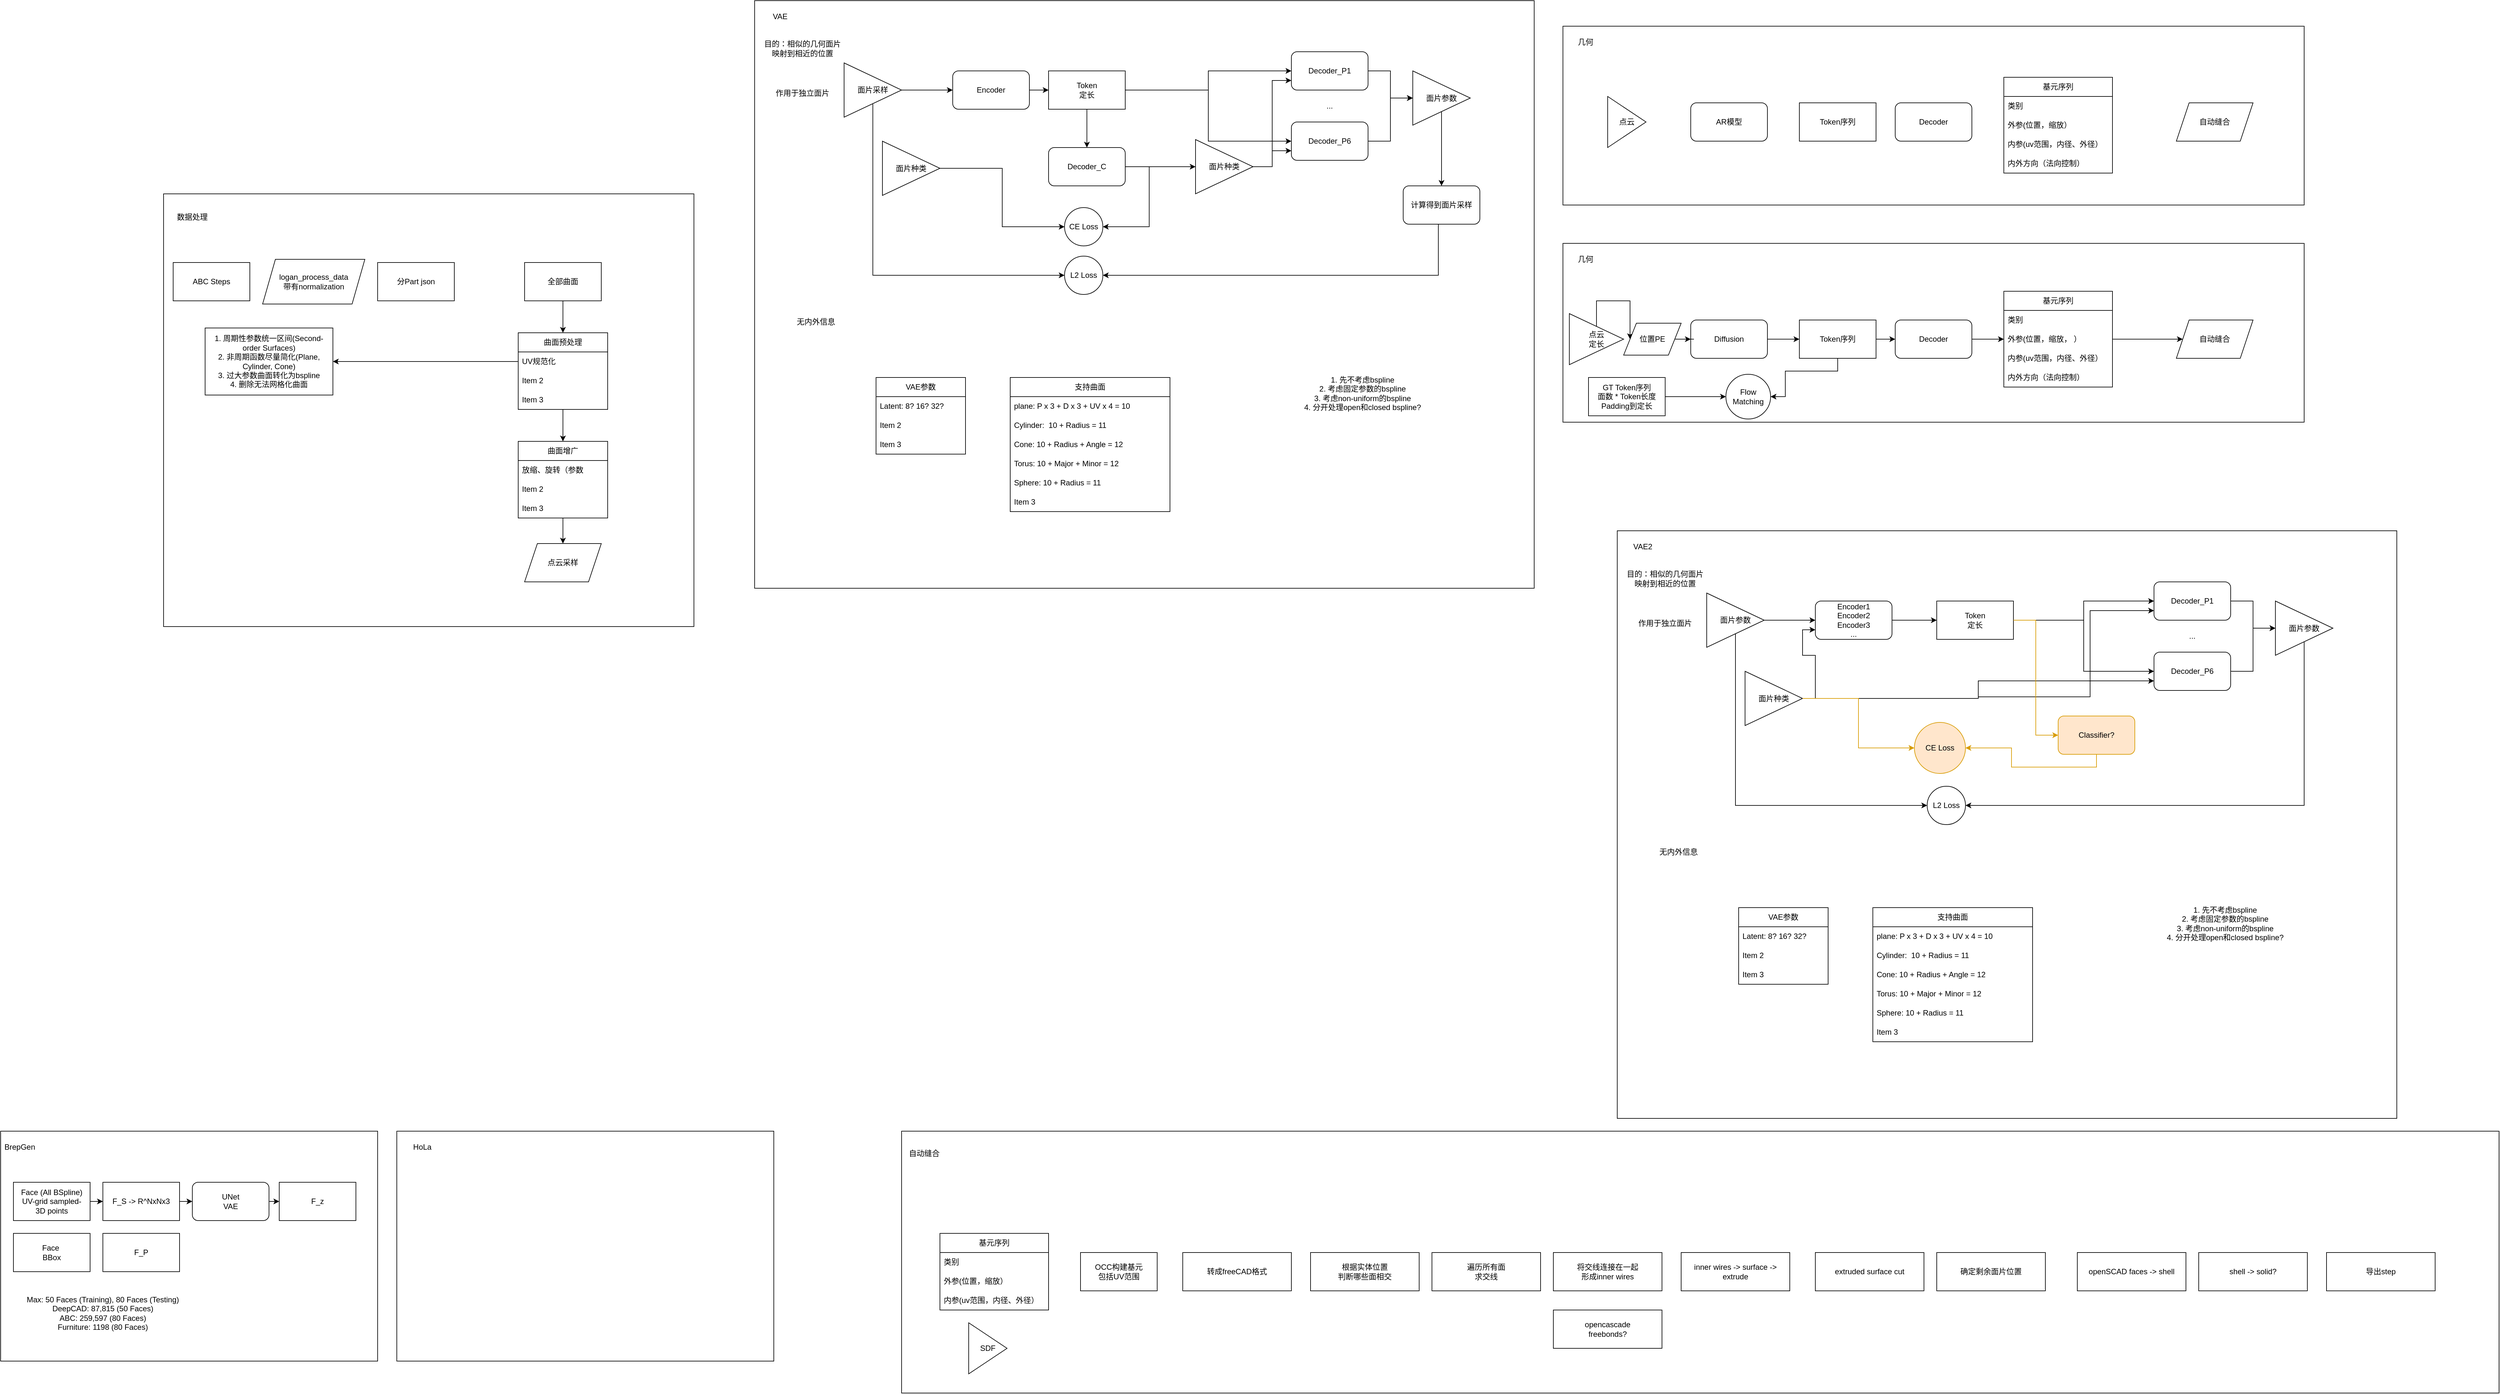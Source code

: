 <mxfile version="28.2.7">
  <diagram name="第 1 页" id="W3_UTTQ6PQ7SQEcw9UUB">
    <mxGraphModel dx="2723" dy="876" grid="1" gridSize="10" guides="1" tooltips="1" connect="1" arrows="1" fold="1" page="1" pageScale="1" pageWidth="1169" pageHeight="827" math="0" shadow="0">
      <root>
        <mxCell id="0" />
        <mxCell id="1" parent="0" />
        <mxCell id="Dz1xL2jXlpIdlorty98M-1" value="" style="rounded=0;whiteSpace=wrap;html=1;" parent="1" vertex="1">
          <mxGeometry x="330" y="1860" width="2500" height="410" as="geometry" />
        </mxCell>
        <mxCell id="BselB2HCNsnOihKKjxWQ-10" value="" style="rounded=0;whiteSpace=wrap;html=1;" parent="1" vertex="1">
          <mxGeometry x="1365" y="130" width="1160" height="280" as="geometry" />
        </mxCell>
        <mxCell id="BselB2HCNsnOihKKjxWQ-1" value="点云" style="triangle;whiteSpace=wrap;html=1;" parent="1" vertex="1">
          <mxGeometry x="1435" y="240" width="60" height="80" as="geometry" />
        </mxCell>
        <mxCell id="BselB2HCNsnOihKKjxWQ-2" value="AR模型" style="rounded=1;whiteSpace=wrap;html=1;" parent="1" vertex="1">
          <mxGeometry x="1565" y="250" width="120" height="60" as="geometry" />
        </mxCell>
        <mxCell id="BselB2HCNsnOihKKjxWQ-4" value="基元序列" style="swimlane;fontStyle=0;childLayout=stackLayout;horizontal=1;startSize=30;horizontalStack=0;resizeParent=1;resizeParentMax=0;resizeLast=0;collapsible=1;marginBottom=0;whiteSpace=wrap;html=1;swimlaneFillColor=none;" parent="1" vertex="1">
          <mxGeometry x="2055" y="210" width="170" height="150" as="geometry">
            <mxRectangle x="700" y="230" width="90" height="30" as="alternateBounds" />
          </mxGeometry>
        </mxCell>
        <mxCell id="BselB2HCNsnOihKKjxWQ-5" value="类别" style="text;strokeColor=none;fillColor=none;align=left;verticalAlign=middle;spacingLeft=4;spacingRight=4;overflow=hidden;points=[[0,0.5],[1,0.5]];portConstraint=eastwest;rotatable=0;whiteSpace=wrap;html=1;" parent="BselB2HCNsnOihKKjxWQ-4" vertex="1">
          <mxGeometry y="30" width="170" height="30" as="geometry" />
        </mxCell>
        <mxCell id="BselB2HCNsnOihKKjxWQ-6" value="外参(位置，缩放）" style="text;strokeColor=none;fillColor=none;align=left;verticalAlign=middle;spacingLeft=4;spacingRight=4;overflow=hidden;points=[[0,0.5],[1,0.5]];portConstraint=eastwest;rotatable=0;whiteSpace=wrap;html=1;" parent="BselB2HCNsnOihKKjxWQ-4" vertex="1">
          <mxGeometry y="60" width="170" height="30" as="geometry" />
        </mxCell>
        <mxCell id="BselB2HCNsnOihKKjxWQ-7" value="内参(uv范围，内径、外径）" style="text;strokeColor=none;fillColor=none;align=left;verticalAlign=middle;spacingLeft=4;spacingRight=4;overflow=hidden;points=[[0,0.5],[1,0.5]];portConstraint=eastwest;rotatable=0;whiteSpace=wrap;html=1;" parent="BselB2HCNsnOihKKjxWQ-4" vertex="1">
          <mxGeometry y="90" width="170" height="30" as="geometry" />
        </mxCell>
        <mxCell id="BselB2HCNsnOihKKjxWQ-24" value="内外方向（法向控制）" style="text;strokeColor=none;fillColor=none;align=left;verticalAlign=middle;spacingLeft=4;spacingRight=4;overflow=hidden;points=[[0,0.5],[1,0.5]];portConstraint=eastwest;rotatable=0;whiteSpace=wrap;html=1;" parent="BselB2HCNsnOihKKjxWQ-4" vertex="1">
          <mxGeometry y="120" width="170" height="30" as="geometry" />
        </mxCell>
        <mxCell id="BselB2HCNsnOihKKjxWQ-8" value="Token序列" style="whiteSpace=wrap;html=1;" parent="1" vertex="1">
          <mxGeometry x="1735" y="250" width="120" height="60" as="geometry" />
        </mxCell>
        <mxCell id="BselB2HCNsnOihKKjxWQ-9" value="Decoder" style="rounded=1;whiteSpace=wrap;html=1;" parent="1" vertex="1">
          <mxGeometry x="1885" y="250" width="120" height="60" as="geometry" />
        </mxCell>
        <mxCell id="BselB2HCNsnOihKKjxWQ-11" value="几何" style="text;html=1;align=center;verticalAlign=middle;resizable=0;points=[];autosize=1;strokeColor=none;fillColor=none;" parent="1" vertex="1">
          <mxGeometry x="1375" y="140" width="50" height="30" as="geometry" />
        </mxCell>
        <mxCell id="BselB2HCNsnOihKKjxWQ-14" value="基元序列" style="swimlane;fontStyle=0;childLayout=stackLayout;horizontal=1;startSize=30;horizontalStack=0;resizeParent=1;resizeParentMax=0;resizeLast=0;collapsible=1;marginBottom=0;whiteSpace=wrap;html=1;" parent="1" vertex="1">
          <mxGeometry x="390" y="2020" width="170" height="120" as="geometry" />
        </mxCell>
        <mxCell id="BselB2HCNsnOihKKjxWQ-15" value="类别" style="text;strokeColor=none;fillColor=none;align=left;verticalAlign=middle;spacingLeft=4;spacingRight=4;overflow=hidden;points=[[0,0.5],[1,0.5]];portConstraint=eastwest;rotatable=0;whiteSpace=wrap;html=1;" parent="BselB2HCNsnOihKKjxWQ-14" vertex="1">
          <mxGeometry y="30" width="170" height="30" as="geometry" />
        </mxCell>
        <mxCell id="BselB2HCNsnOihKKjxWQ-16" value="外参(位置，缩放）" style="text;strokeColor=none;fillColor=none;align=left;verticalAlign=middle;spacingLeft=4;spacingRight=4;overflow=hidden;points=[[0,0.5],[1,0.5]];portConstraint=eastwest;rotatable=0;whiteSpace=wrap;html=1;" parent="BselB2HCNsnOihKKjxWQ-14" vertex="1">
          <mxGeometry y="60" width="170" height="30" as="geometry" />
        </mxCell>
        <mxCell id="BselB2HCNsnOihKKjxWQ-17" value="内参(uv范围，内径、外径）" style="text;strokeColor=none;fillColor=none;align=left;verticalAlign=middle;spacingLeft=4;spacingRight=4;overflow=hidden;points=[[0,0.5],[1,0.5]];portConstraint=eastwest;rotatable=0;whiteSpace=wrap;html=1;" parent="BselB2HCNsnOihKKjxWQ-14" vertex="1">
          <mxGeometry y="90" width="170" height="30" as="geometry" />
        </mxCell>
        <mxCell id="BselB2HCNsnOihKKjxWQ-27" value="自动缝合" style="shape=parallelogram;perimeter=parallelogramPerimeter;whiteSpace=wrap;html=1;fixedSize=1;" parent="1" vertex="1">
          <mxGeometry x="2325" y="250" width="120" height="60" as="geometry" />
        </mxCell>
        <mxCell id="Dz1xL2jXlpIdlorty98M-2" value="自动缝合" style="text;html=1;align=center;verticalAlign=middle;resizable=0;points=[];autosize=1;strokeColor=none;fillColor=none;" parent="1" vertex="1">
          <mxGeometry x="330" y="1880" width="70" height="30" as="geometry" />
        </mxCell>
        <mxCell id="Dz1xL2jXlpIdlorty98M-4" value="OCC构建基元&lt;div&gt;包括UV范围&lt;/div&gt;" style="rounded=0;whiteSpace=wrap;html=1;" parent="1" vertex="1">
          <mxGeometry x="610" y="2050" width="120" height="60" as="geometry" />
        </mxCell>
        <mxCell id="Dz1xL2jXlpIdlorty98M-5" value="转成freeCAD格式" style="rounded=0;whiteSpace=wrap;html=1;" parent="1" vertex="1">
          <mxGeometry x="770" y="2050" width="170" height="60" as="geometry" />
        </mxCell>
        <mxCell id="Dz1xL2jXlpIdlorty98M-6" value="根据实体位置&lt;div&gt;判断哪些面相交&lt;/div&gt;" style="rounded=0;whiteSpace=wrap;html=1;" parent="1" vertex="1">
          <mxGeometry x="970" y="2050" width="170" height="60" as="geometry" />
        </mxCell>
        <mxCell id="Dz1xL2jXlpIdlorty98M-7" value="遍历所有面&lt;div&gt;求交线&lt;/div&gt;" style="rounded=0;whiteSpace=wrap;html=1;" parent="1" vertex="1">
          <mxGeometry x="1160" y="2050" width="170" height="60" as="geometry" />
        </mxCell>
        <mxCell id="Dz1xL2jXlpIdlorty98M-8" value="将交线连接在一起&lt;div&gt;形成inner wires&lt;/div&gt;" style="rounded=0;whiteSpace=wrap;html=1;" parent="1" vertex="1">
          <mxGeometry x="1350" y="2050" width="170" height="60" as="geometry" />
        </mxCell>
        <mxCell id="Dz1xL2jXlpIdlorty98M-9" value="openSCAD faces -&amp;gt; shell" style="rounded=0;whiteSpace=wrap;html=1;" parent="1" vertex="1">
          <mxGeometry x="2170" y="2050" width="170" height="60" as="geometry" />
        </mxCell>
        <mxCell id="Dz1xL2jXlpIdlorty98M-10" value="shell -&amp;gt; solid?" style="rounded=0;whiteSpace=wrap;html=1;" parent="1" vertex="1">
          <mxGeometry x="2360" y="2050" width="170" height="60" as="geometry" />
        </mxCell>
        <mxCell id="Dz1xL2jXlpIdlorty98M-11" value="导出step" style="rounded=0;whiteSpace=wrap;html=1;" parent="1" vertex="1">
          <mxGeometry x="2560" y="2050" width="170" height="60" as="geometry" />
        </mxCell>
        <mxCell id="43Lu1swzMmdwhKiUgGnW-1" value="inner wires -&amp;gt; surface -&amp;gt; extrude" style="rounded=0;whiteSpace=wrap;html=1;" parent="1" vertex="1">
          <mxGeometry x="1550" y="2050" width="170" height="60" as="geometry" />
        </mxCell>
        <mxCell id="43Lu1swzMmdwhKiUgGnW-2" value="extruded surface cut" style="rounded=0;whiteSpace=wrap;html=1;" parent="1" vertex="1">
          <mxGeometry x="1760" y="2050" width="170" height="60" as="geometry" />
        </mxCell>
        <mxCell id="43Lu1swzMmdwhKiUgGnW-3" value="确定剩余面片位置" style="rounded=0;whiteSpace=wrap;html=1;" parent="1" vertex="1">
          <mxGeometry x="1950" y="2050" width="170" height="60" as="geometry" />
        </mxCell>
        <mxCell id="43Lu1swzMmdwhKiUgGnW-4" value="" style="rounded=0;whiteSpace=wrap;html=1;" parent="1" vertex="1">
          <mxGeometry x="1365" y="470" width="1160" height="280" as="geometry" />
        </mxCell>
        <mxCell id="43Lu1swzMmdwhKiUgGnW-58" style="edgeStyle=orthogonalEdgeStyle;rounded=0;orthogonalLoop=1;jettySize=auto;html=1;entryX=0;entryY=0.5;entryDx=0;entryDy=0;" parent="1" source="43Lu1swzMmdwhKiUgGnW-5" target="43Lu1swzMmdwhKiUgGnW-56" edge="1">
          <mxGeometry relative="1" as="geometry" />
        </mxCell>
        <mxCell id="43Lu1swzMmdwhKiUgGnW-5" value="点云&lt;div&gt;定长&lt;/div&gt;" style="triangle;whiteSpace=wrap;html=1;" parent="1" vertex="1">
          <mxGeometry x="1375" y="580" width="85" height="80" as="geometry" />
        </mxCell>
        <mxCell id="43Lu1swzMmdwhKiUgGnW-60" style="edgeStyle=orthogonalEdgeStyle;rounded=0;orthogonalLoop=1;jettySize=auto;html=1;entryX=0;entryY=0.5;entryDx=0;entryDy=0;" parent="1" source="43Lu1swzMmdwhKiUgGnW-6" target="43Lu1swzMmdwhKiUgGnW-13" edge="1">
          <mxGeometry relative="1" as="geometry" />
        </mxCell>
        <mxCell id="43Lu1swzMmdwhKiUgGnW-6" value="Diffusion" style="rounded=1;whiteSpace=wrap;html=1;" parent="1" vertex="1">
          <mxGeometry x="1565" y="590" width="120" height="60" as="geometry" />
        </mxCell>
        <mxCell id="43Lu1swzMmdwhKiUgGnW-7" value="基元序列" style="swimlane;fontStyle=0;childLayout=stackLayout;horizontal=1;startSize=30;horizontalStack=0;resizeParent=1;resizeParentMax=0;resizeLast=0;collapsible=1;marginBottom=0;whiteSpace=wrap;html=1;swimlaneFillColor=none;" parent="1" vertex="1">
          <mxGeometry x="2055" y="545" width="170" height="150" as="geometry">
            <mxRectangle x="700" y="230" width="90" height="30" as="alternateBounds" />
          </mxGeometry>
        </mxCell>
        <mxCell id="43Lu1swzMmdwhKiUgGnW-8" value="类别" style="text;strokeColor=none;fillColor=none;align=left;verticalAlign=middle;spacingLeft=4;spacingRight=4;overflow=hidden;points=[[0,0.5],[1,0.5]];portConstraint=eastwest;rotatable=0;whiteSpace=wrap;html=1;" parent="43Lu1swzMmdwhKiUgGnW-7" vertex="1">
          <mxGeometry y="30" width="170" height="30" as="geometry" />
        </mxCell>
        <mxCell id="43Lu1swzMmdwhKiUgGnW-9" value="外参(位置，缩放， ）" style="text;strokeColor=none;fillColor=none;align=left;verticalAlign=middle;spacingLeft=4;spacingRight=4;overflow=hidden;points=[[0,0.5],[1,0.5]];portConstraint=eastwest;rotatable=0;whiteSpace=wrap;html=1;" parent="43Lu1swzMmdwhKiUgGnW-7" vertex="1">
          <mxGeometry y="60" width="170" height="30" as="geometry" />
        </mxCell>
        <mxCell id="43Lu1swzMmdwhKiUgGnW-10" value="内参(uv范围，内径、外径）" style="text;strokeColor=none;fillColor=none;align=left;verticalAlign=middle;spacingLeft=4;spacingRight=4;overflow=hidden;points=[[0,0.5],[1,0.5]];portConstraint=eastwest;rotatable=0;whiteSpace=wrap;html=1;" parent="43Lu1swzMmdwhKiUgGnW-7" vertex="1">
          <mxGeometry y="90" width="170" height="30" as="geometry" />
        </mxCell>
        <mxCell id="43Lu1swzMmdwhKiUgGnW-11" value="内外方向（法向控制）" style="text;strokeColor=none;fillColor=none;align=left;verticalAlign=middle;spacingLeft=4;spacingRight=4;overflow=hidden;points=[[0,0.5],[1,0.5]];portConstraint=eastwest;rotatable=0;whiteSpace=wrap;html=1;" parent="43Lu1swzMmdwhKiUgGnW-7" vertex="1">
          <mxGeometry y="120" width="170" height="30" as="geometry" />
        </mxCell>
        <mxCell id="43Lu1swzMmdwhKiUgGnW-55" style="edgeStyle=orthogonalEdgeStyle;rounded=0;orthogonalLoop=1;jettySize=auto;html=1;entryX=1;entryY=0.5;entryDx=0;entryDy=0;" parent="1" source="43Lu1swzMmdwhKiUgGnW-13" target="43Lu1swzMmdwhKiUgGnW-53" edge="1">
          <mxGeometry relative="1" as="geometry">
            <Array as="points">
              <mxPoint x="1795" y="670" />
              <mxPoint x="1713" y="670" />
              <mxPoint x="1713" y="710" />
            </Array>
          </mxGeometry>
        </mxCell>
        <mxCell id="43Lu1swzMmdwhKiUgGnW-61" style="edgeStyle=orthogonalEdgeStyle;rounded=0;orthogonalLoop=1;jettySize=auto;html=1;" parent="1" source="43Lu1swzMmdwhKiUgGnW-13" target="43Lu1swzMmdwhKiUgGnW-14" edge="1">
          <mxGeometry relative="1" as="geometry" />
        </mxCell>
        <mxCell id="43Lu1swzMmdwhKiUgGnW-13" value="Token序列" style="whiteSpace=wrap;html=1;" parent="1" vertex="1">
          <mxGeometry x="1735" y="590" width="120" height="60" as="geometry" />
        </mxCell>
        <mxCell id="43Lu1swzMmdwhKiUgGnW-62" style="edgeStyle=orthogonalEdgeStyle;rounded=0;orthogonalLoop=1;jettySize=auto;html=1;entryX=0;entryY=0.5;entryDx=0;entryDy=0;" parent="1" source="43Lu1swzMmdwhKiUgGnW-14" target="43Lu1swzMmdwhKiUgGnW-9" edge="1">
          <mxGeometry relative="1" as="geometry" />
        </mxCell>
        <mxCell id="43Lu1swzMmdwhKiUgGnW-14" value="Decoder" style="rounded=1;whiteSpace=wrap;html=1;" parent="1" vertex="1">
          <mxGeometry x="1885" y="590" width="120" height="60" as="geometry" />
        </mxCell>
        <mxCell id="43Lu1swzMmdwhKiUgGnW-15" value="几何" style="text;html=1;align=center;verticalAlign=middle;resizable=0;points=[];autosize=1;strokeColor=none;fillColor=none;" parent="1" vertex="1">
          <mxGeometry x="1375" y="480" width="50" height="30" as="geometry" />
        </mxCell>
        <mxCell id="43Lu1swzMmdwhKiUgGnW-16" value="自动缝合" style="shape=parallelogram;perimeter=parallelogramPerimeter;whiteSpace=wrap;html=1;fixedSize=1;" parent="1" vertex="1">
          <mxGeometry x="2325" y="590" width="120" height="60" as="geometry" />
        </mxCell>
        <mxCell id="43Lu1swzMmdwhKiUgGnW-17" value="" style="rounded=0;whiteSpace=wrap;html=1;" parent="1" vertex="1">
          <mxGeometry x="100" y="90" width="1220" height="920" as="geometry" />
        </mxCell>
        <mxCell id="43Lu1swzMmdwhKiUgGnW-18" value="VAE" style="text;html=1;whiteSpace=wrap;strokeColor=none;fillColor=none;align=center;verticalAlign=middle;rounded=0;" parent="1" vertex="1">
          <mxGeometry x="110" y="100" width="60" height="30" as="geometry" />
        </mxCell>
        <mxCell id="43Lu1swzMmdwhKiUgGnW-19" value="目的：相似的几何面片映射到相近的位置" style="text;html=1;whiteSpace=wrap;strokeColor=none;fillColor=none;align=center;verticalAlign=middle;rounded=0;" parent="1" vertex="1">
          <mxGeometry x="110" y="150" width="130" height="30" as="geometry" />
        </mxCell>
        <mxCell id="43Lu1swzMmdwhKiUgGnW-20" value="作用于独立面片" style="text;html=1;whiteSpace=wrap;strokeColor=none;fillColor=none;align=center;verticalAlign=middle;rounded=0;" parent="1" vertex="1">
          <mxGeometry x="110" y="220" width="130" height="30" as="geometry" />
        </mxCell>
        <mxCell id="43Lu1swzMmdwhKiUgGnW-43" style="edgeStyle=orthogonalEdgeStyle;rounded=0;orthogonalLoop=1;jettySize=auto;html=1;entryX=0;entryY=0.5;entryDx=0;entryDy=0;" parent="1" source="43Lu1swzMmdwhKiUgGnW-21" target="43Lu1swzMmdwhKiUgGnW-23" edge="1">
          <mxGeometry relative="1" as="geometry" />
        </mxCell>
        <mxCell id="43Lu1swzMmdwhKiUgGnW-48" style="edgeStyle=orthogonalEdgeStyle;rounded=0;orthogonalLoop=1;jettySize=auto;html=1;entryX=0;entryY=0.5;entryDx=0;entryDy=0;" parent="1" source="43Lu1swzMmdwhKiUgGnW-21" target="43Lu1swzMmdwhKiUgGnW-47" edge="1">
          <mxGeometry relative="1" as="geometry">
            <Array as="points">
              <mxPoint x="285" y="520" />
            </Array>
          </mxGeometry>
        </mxCell>
        <mxCell id="43Lu1swzMmdwhKiUgGnW-21" value="面片采样" style="triangle;whiteSpace=wrap;html=1;" parent="1" vertex="1">
          <mxGeometry x="240" y="187.5" width="90" height="85" as="geometry" />
        </mxCell>
        <mxCell id="43Lu1swzMmdwhKiUgGnW-45" style="edgeStyle=orthogonalEdgeStyle;rounded=0;orthogonalLoop=1;jettySize=auto;html=1;entryX=0;entryY=0.5;entryDx=0;entryDy=0;" parent="1" source="43Lu1swzMmdwhKiUgGnW-22" target="43Lu1swzMmdwhKiUgGnW-44" edge="1">
          <mxGeometry relative="1" as="geometry" />
        </mxCell>
        <mxCell id="43Lu1swzMmdwhKiUgGnW-22" value="面片种类" style="triangle;whiteSpace=wrap;html=1;" parent="1" vertex="1">
          <mxGeometry x="300" y="310" width="90" height="85" as="geometry" />
        </mxCell>
        <mxCell id="43Lu1swzMmdwhKiUgGnW-51" style="edgeStyle=orthogonalEdgeStyle;rounded=0;orthogonalLoop=1;jettySize=auto;html=1;exitX=1;exitY=0.5;exitDx=0;exitDy=0;entryX=0;entryY=0.5;entryDx=0;entryDy=0;" parent="1" source="43Lu1swzMmdwhKiUgGnW-23" target="43Lu1swzMmdwhKiUgGnW-24" edge="1">
          <mxGeometry relative="1" as="geometry" />
        </mxCell>
        <mxCell id="43Lu1swzMmdwhKiUgGnW-23" value="Encoder" style="rounded=1;whiteSpace=wrap;html=1;" parent="1" vertex="1">
          <mxGeometry x="410" y="200" width="120" height="60" as="geometry" />
        </mxCell>
        <mxCell id="43Lu1swzMmdwhKiUgGnW-34" style="edgeStyle=orthogonalEdgeStyle;rounded=0;orthogonalLoop=1;jettySize=auto;html=1;" parent="1" source="43Lu1swzMmdwhKiUgGnW-24" target="43Lu1swzMmdwhKiUgGnW-25" edge="1">
          <mxGeometry relative="1" as="geometry" />
        </mxCell>
        <mxCell id="43Lu1swzMmdwhKiUgGnW-35" style="edgeStyle=orthogonalEdgeStyle;rounded=0;orthogonalLoop=1;jettySize=auto;html=1;entryX=0;entryY=0.5;entryDx=0;entryDy=0;" parent="1" source="43Lu1swzMmdwhKiUgGnW-24" target="43Lu1swzMmdwhKiUgGnW-31" edge="1">
          <mxGeometry relative="1" as="geometry" />
        </mxCell>
        <mxCell id="43Lu1swzMmdwhKiUgGnW-36" style="edgeStyle=orthogonalEdgeStyle;rounded=0;orthogonalLoop=1;jettySize=auto;html=1;entryX=0;entryY=0.5;entryDx=0;entryDy=0;" parent="1" source="43Lu1swzMmdwhKiUgGnW-24" target="43Lu1swzMmdwhKiUgGnW-32" edge="1">
          <mxGeometry relative="1" as="geometry" />
        </mxCell>
        <mxCell id="43Lu1swzMmdwhKiUgGnW-24" value="Token&lt;div&gt;定长&lt;/div&gt;" style="rounded=0;whiteSpace=wrap;html=1;" parent="1" vertex="1">
          <mxGeometry x="560" y="200" width="120" height="60" as="geometry" />
        </mxCell>
        <mxCell id="43Lu1swzMmdwhKiUgGnW-30" style="edgeStyle=orthogonalEdgeStyle;rounded=0;orthogonalLoop=1;jettySize=auto;html=1;entryX=0;entryY=0.5;entryDx=0;entryDy=0;" parent="1" source="43Lu1swzMmdwhKiUgGnW-25" target="43Lu1swzMmdwhKiUgGnW-28" edge="1">
          <mxGeometry relative="1" as="geometry" />
        </mxCell>
        <mxCell id="43Lu1swzMmdwhKiUgGnW-25" value="Decoder_C" style="rounded=1;whiteSpace=wrap;html=1;" parent="1" vertex="1">
          <mxGeometry x="560" y="320" width="120" height="60" as="geometry" />
        </mxCell>
        <mxCell id="43Lu1swzMmdwhKiUgGnW-42" style="edgeStyle=orthogonalEdgeStyle;rounded=0;orthogonalLoop=1;jettySize=auto;html=1;" parent="1" source="43Lu1swzMmdwhKiUgGnW-27" target="43Lu1swzMmdwhKiUgGnW-29" edge="1">
          <mxGeometry relative="1" as="geometry" />
        </mxCell>
        <mxCell id="43Lu1swzMmdwhKiUgGnW-27" value="面片参数" style="triangle;whiteSpace=wrap;html=1;" parent="1" vertex="1">
          <mxGeometry x="1130" y="200" width="90" height="85" as="geometry" />
        </mxCell>
        <mxCell id="43Lu1swzMmdwhKiUgGnW-37" style="edgeStyle=orthogonalEdgeStyle;rounded=0;orthogonalLoop=1;jettySize=auto;html=1;entryX=0;entryY=0.75;entryDx=0;entryDy=0;" parent="1" source="43Lu1swzMmdwhKiUgGnW-28" target="43Lu1swzMmdwhKiUgGnW-32" edge="1">
          <mxGeometry relative="1" as="geometry" />
        </mxCell>
        <mxCell id="43Lu1swzMmdwhKiUgGnW-38" style="edgeStyle=orthogonalEdgeStyle;rounded=0;orthogonalLoop=1;jettySize=auto;html=1;entryX=0;entryY=0.75;entryDx=0;entryDy=0;" parent="1" source="43Lu1swzMmdwhKiUgGnW-28" target="43Lu1swzMmdwhKiUgGnW-31" edge="1">
          <mxGeometry relative="1" as="geometry" />
        </mxCell>
        <mxCell id="43Lu1swzMmdwhKiUgGnW-46" style="edgeStyle=orthogonalEdgeStyle;rounded=0;orthogonalLoop=1;jettySize=auto;html=1;entryX=1;entryY=0.5;entryDx=0;entryDy=0;" parent="1" source="43Lu1swzMmdwhKiUgGnW-28" target="43Lu1swzMmdwhKiUgGnW-44" edge="1">
          <mxGeometry relative="1" as="geometry" />
        </mxCell>
        <mxCell id="43Lu1swzMmdwhKiUgGnW-28" value="面片种类" style="triangle;whiteSpace=wrap;html=1;" parent="1" vertex="1">
          <mxGeometry x="790" y="307.5" width="90" height="85" as="geometry" />
        </mxCell>
        <mxCell id="43Lu1swzMmdwhKiUgGnW-49" style="edgeStyle=orthogonalEdgeStyle;rounded=0;orthogonalLoop=1;jettySize=auto;html=1;entryX=1;entryY=0.5;entryDx=0;entryDy=0;exitX=0.5;exitY=1;exitDx=0;exitDy=0;" parent="1" source="43Lu1swzMmdwhKiUgGnW-29" target="43Lu1swzMmdwhKiUgGnW-47" edge="1">
          <mxGeometry relative="1" as="geometry">
            <Array as="points">
              <mxPoint x="1170" y="440" />
              <mxPoint x="1170" y="520" />
            </Array>
          </mxGeometry>
        </mxCell>
        <mxCell id="43Lu1swzMmdwhKiUgGnW-29" value="计算得到面片采样" style="rounded=1;whiteSpace=wrap;html=1;" parent="1" vertex="1">
          <mxGeometry x="1115" y="380" width="120" height="60" as="geometry" />
        </mxCell>
        <mxCell id="43Lu1swzMmdwhKiUgGnW-39" style="edgeStyle=orthogonalEdgeStyle;rounded=0;orthogonalLoop=1;jettySize=auto;html=1;entryX=0;entryY=0.5;entryDx=0;entryDy=0;" parent="1" source="43Lu1swzMmdwhKiUgGnW-31" target="43Lu1swzMmdwhKiUgGnW-27" edge="1">
          <mxGeometry relative="1" as="geometry" />
        </mxCell>
        <mxCell id="43Lu1swzMmdwhKiUgGnW-31" value="Decoder_P1" style="rounded=1;whiteSpace=wrap;html=1;" parent="1" vertex="1">
          <mxGeometry x="940" y="170" width="120" height="60" as="geometry" />
        </mxCell>
        <mxCell id="43Lu1swzMmdwhKiUgGnW-41" style="edgeStyle=orthogonalEdgeStyle;rounded=0;orthogonalLoop=1;jettySize=auto;html=1;entryX=0;entryY=0.5;entryDx=0;entryDy=0;" parent="1" source="43Lu1swzMmdwhKiUgGnW-32" target="43Lu1swzMmdwhKiUgGnW-27" edge="1">
          <mxGeometry relative="1" as="geometry" />
        </mxCell>
        <mxCell id="43Lu1swzMmdwhKiUgGnW-32" value="Decoder_P6" style="rounded=1;whiteSpace=wrap;html=1;" parent="1" vertex="1">
          <mxGeometry x="940" y="280" width="120" height="60" as="geometry" />
        </mxCell>
        <mxCell id="43Lu1swzMmdwhKiUgGnW-44" value="CE Loss" style="ellipse;whiteSpace=wrap;html=1;aspect=fixed;" parent="1" vertex="1">
          <mxGeometry x="585" y="414" width="60" height="60" as="geometry" />
        </mxCell>
        <mxCell id="43Lu1swzMmdwhKiUgGnW-47" value="L2 Loss" style="ellipse;whiteSpace=wrap;html=1;aspect=fixed;" parent="1" vertex="1">
          <mxGeometry x="585" y="490" width="60" height="60" as="geometry" />
        </mxCell>
        <mxCell id="43Lu1swzMmdwhKiUgGnW-50" value="..." style="text;html=1;whiteSpace=wrap;strokeColor=none;fillColor=none;align=center;verticalAlign=middle;rounded=0;" parent="1" vertex="1">
          <mxGeometry x="970" y="240" width="60" height="30" as="geometry" />
        </mxCell>
        <mxCell id="43Lu1swzMmdwhKiUgGnW-54" style="edgeStyle=orthogonalEdgeStyle;rounded=0;orthogonalLoop=1;jettySize=auto;html=1;entryX=0;entryY=0.5;entryDx=0;entryDy=0;" parent="1" source="43Lu1swzMmdwhKiUgGnW-52" target="43Lu1swzMmdwhKiUgGnW-53" edge="1">
          <mxGeometry relative="1" as="geometry" />
        </mxCell>
        <mxCell id="43Lu1swzMmdwhKiUgGnW-52" value="GT Token序列&lt;div&gt;面数 * Token长度&lt;/div&gt;&lt;div&gt;Padding到定长&lt;/div&gt;" style="whiteSpace=wrap;html=1;" parent="1" vertex="1">
          <mxGeometry x="1405" y="680" width="120" height="60" as="geometry" />
        </mxCell>
        <mxCell id="43Lu1swzMmdwhKiUgGnW-53" value="Flow Matching" style="ellipse;whiteSpace=wrap;html=1;aspect=fixed;" parent="1" vertex="1">
          <mxGeometry x="1620" y="675" width="70" height="70" as="geometry" />
        </mxCell>
        <mxCell id="43Lu1swzMmdwhKiUgGnW-59" style="edgeStyle=orthogonalEdgeStyle;rounded=0;orthogonalLoop=1;jettySize=auto;html=1;entryX=0;entryY=0.5;entryDx=0;entryDy=0;" parent="1" source="43Lu1swzMmdwhKiUgGnW-56" target="43Lu1swzMmdwhKiUgGnW-6" edge="1">
          <mxGeometry relative="1" as="geometry" />
        </mxCell>
        <mxCell id="43Lu1swzMmdwhKiUgGnW-56" value="位置PE" style="shape=parallelogram;perimeter=parallelogramPerimeter;whiteSpace=wrap;html=1;fixedSize=1;" parent="1" vertex="1">
          <mxGeometry x="1460" y="595" width="90" height="50" as="geometry" />
        </mxCell>
        <mxCell id="43Lu1swzMmdwhKiUgGnW-63" style="edgeStyle=orthogonalEdgeStyle;rounded=0;orthogonalLoop=1;jettySize=auto;html=1;entryX=0;entryY=0.5;entryDx=0;entryDy=0;" parent="1" source="43Lu1swzMmdwhKiUgGnW-9" target="43Lu1swzMmdwhKiUgGnW-16" edge="1">
          <mxGeometry relative="1" as="geometry" />
        </mxCell>
        <mxCell id="43Lu1swzMmdwhKiUgGnW-64" value="" style="rounded=0;whiteSpace=wrap;html=1;" parent="1" vertex="1">
          <mxGeometry x="-825" y="392.5" width="830" height="677.5" as="geometry" />
        </mxCell>
        <mxCell id="43Lu1swzMmdwhKiUgGnW-65" value="数据处理" style="text;html=1;whiteSpace=wrap;strokeColor=none;fillColor=none;align=center;verticalAlign=middle;rounded=0;" parent="1" vertex="1">
          <mxGeometry x="-810" y="414" width="60" height="30" as="geometry" />
        </mxCell>
        <mxCell id="43Lu1swzMmdwhKiUgGnW-67" value="ABC Steps" style="rounded=0;whiteSpace=wrap;html=1;" parent="1" vertex="1">
          <mxGeometry x="-810" y="500" width="120" height="60" as="geometry" />
        </mxCell>
        <mxCell id="43Lu1swzMmdwhKiUgGnW-69" value="分Part json" style="rounded=0;whiteSpace=wrap;html=1;" parent="1" vertex="1">
          <mxGeometry x="-490" y="500" width="120" height="60" as="geometry" />
        </mxCell>
        <mxCell id="43Lu1swzMmdwhKiUgGnW-70" value="logan_process_data&lt;div&gt;带有normalization&lt;/div&gt;" style="shape=parallelogram;perimeter=parallelogramPerimeter;whiteSpace=wrap;html=1;fixedSize=1;" parent="1" vertex="1">
          <mxGeometry x="-670" y="495" width="160" height="70" as="geometry" />
        </mxCell>
        <mxCell id="B5U5yGVDHDwsdHzPgw3j-2" style="edgeStyle=orthogonalEdgeStyle;rounded=0;orthogonalLoop=1;jettySize=auto;html=1;entryX=0.5;entryY=0;entryDx=0;entryDy=0;" parent="1" source="43Lu1swzMmdwhKiUgGnW-71" target="43Lu1swzMmdwhKiUgGnW-72" edge="1">
          <mxGeometry relative="1" as="geometry" />
        </mxCell>
        <mxCell id="43Lu1swzMmdwhKiUgGnW-71" value="全部曲面" style="rounded=0;whiteSpace=wrap;html=1;" parent="1" vertex="1">
          <mxGeometry x="-260" y="500" width="120" height="60" as="geometry" />
        </mxCell>
        <mxCell id="B5U5yGVDHDwsdHzPgw3j-7" style="edgeStyle=orthogonalEdgeStyle;rounded=0;orthogonalLoop=1;jettySize=auto;html=1;" parent="1" source="43Lu1swzMmdwhKiUgGnW-72" target="B5U5yGVDHDwsdHzPgw3j-3" edge="1">
          <mxGeometry relative="1" as="geometry" />
        </mxCell>
        <mxCell id="43Lu1swzMmdwhKiUgGnW-72" value="曲面预处理" style="swimlane;fontStyle=0;childLayout=stackLayout;horizontal=1;startSize=30;horizontalStack=0;resizeParent=1;resizeParentMax=0;resizeLast=0;collapsible=1;marginBottom=0;whiteSpace=wrap;html=1;" parent="1" vertex="1">
          <mxGeometry x="-270" y="610" width="140" height="120" as="geometry" />
        </mxCell>
        <mxCell id="43Lu1swzMmdwhKiUgGnW-73" value="UV规范化" style="text;strokeColor=none;fillColor=none;align=left;verticalAlign=middle;spacingLeft=4;spacingRight=4;overflow=hidden;points=[[0,0.5],[1,0.5]];portConstraint=eastwest;rotatable=0;whiteSpace=wrap;html=1;" parent="43Lu1swzMmdwhKiUgGnW-72" vertex="1">
          <mxGeometry y="30" width="140" height="30" as="geometry" />
        </mxCell>
        <mxCell id="43Lu1swzMmdwhKiUgGnW-74" value="Item 2" style="text;strokeColor=none;fillColor=none;align=left;verticalAlign=middle;spacingLeft=4;spacingRight=4;overflow=hidden;points=[[0,0.5],[1,0.5]];portConstraint=eastwest;rotatable=0;whiteSpace=wrap;html=1;" parent="43Lu1swzMmdwhKiUgGnW-72" vertex="1">
          <mxGeometry y="60" width="140" height="30" as="geometry" />
        </mxCell>
        <mxCell id="43Lu1swzMmdwhKiUgGnW-75" value="Item 3" style="text;strokeColor=none;fillColor=none;align=left;verticalAlign=middle;spacingLeft=4;spacingRight=4;overflow=hidden;points=[[0,0.5],[1,0.5]];portConstraint=eastwest;rotatable=0;whiteSpace=wrap;html=1;" parent="43Lu1swzMmdwhKiUgGnW-72" vertex="1">
          <mxGeometry y="90" width="140" height="30" as="geometry" />
        </mxCell>
        <mxCell id="43Lu1swzMmdwhKiUgGnW-76" value="VAE参数" style="swimlane;fontStyle=0;childLayout=stackLayout;horizontal=1;startSize=30;horizontalStack=0;resizeParent=1;resizeParentMax=0;resizeLast=0;collapsible=1;marginBottom=0;whiteSpace=wrap;html=1;" parent="1" vertex="1">
          <mxGeometry x="290" y="680" width="140" height="120" as="geometry" />
        </mxCell>
        <mxCell id="43Lu1swzMmdwhKiUgGnW-77" value="Latent: 8? 16? 32?" style="text;strokeColor=none;fillColor=none;align=left;verticalAlign=middle;spacingLeft=4;spacingRight=4;overflow=hidden;points=[[0,0.5],[1,0.5]];portConstraint=eastwest;rotatable=0;whiteSpace=wrap;html=1;" parent="43Lu1swzMmdwhKiUgGnW-76" vertex="1">
          <mxGeometry y="30" width="140" height="30" as="geometry" />
        </mxCell>
        <mxCell id="43Lu1swzMmdwhKiUgGnW-78" value="Item 2" style="text;strokeColor=none;fillColor=none;align=left;verticalAlign=middle;spacingLeft=4;spacingRight=4;overflow=hidden;points=[[0,0.5],[1,0.5]];portConstraint=eastwest;rotatable=0;whiteSpace=wrap;html=1;" parent="43Lu1swzMmdwhKiUgGnW-76" vertex="1">
          <mxGeometry y="60" width="140" height="30" as="geometry" />
        </mxCell>
        <mxCell id="43Lu1swzMmdwhKiUgGnW-79" value="Item 3" style="text;strokeColor=none;fillColor=none;align=left;verticalAlign=middle;spacingLeft=4;spacingRight=4;overflow=hidden;points=[[0,0.5],[1,0.5]];portConstraint=eastwest;rotatable=0;whiteSpace=wrap;html=1;" parent="43Lu1swzMmdwhKiUgGnW-76" vertex="1">
          <mxGeometry y="90" width="140" height="30" as="geometry" />
        </mxCell>
        <mxCell id="43Lu1swzMmdwhKiUgGnW-80" value="支持曲面" style="swimlane;fontStyle=0;childLayout=stackLayout;horizontal=1;startSize=30;horizontalStack=0;resizeParent=1;resizeParentMax=0;resizeLast=0;collapsible=1;marginBottom=0;whiteSpace=wrap;html=1;" parent="1" vertex="1">
          <mxGeometry x="500" y="680" width="250" height="210" as="geometry" />
        </mxCell>
        <mxCell id="43Lu1swzMmdwhKiUgGnW-81" value="plane: P x 3 + D x 3 + UV x 4 = 10" style="text;strokeColor=none;fillColor=none;align=left;verticalAlign=middle;spacingLeft=4;spacingRight=4;overflow=hidden;points=[[0,0.5],[1,0.5]];portConstraint=eastwest;rotatable=0;whiteSpace=wrap;html=1;" parent="43Lu1swzMmdwhKiUgGnW-80" vertex="1">
          <mxGeometry y="30" width="250" height="30" as="geometry" />
        </mxCell>
        <mxCell id="43Lu1swzMmdwhKiUgGnW-82" value="Cylinder:&amp;nbsp; 10 + Radius = 11" style="text;strokeColor=none;fillColor=none;align=left;verticalAlign=middle;spacingLeft=4;spacingRight=4;overflow=hidden;points=[[0,0.5],[1,0.5]];portConstraint=eastwest;rotatable=0;whiteSpace=wrap;html=1;" parent="43Lu1swzMmdwhKiUgGnW-80" vertex="1">
          <mxGeometry y="60" width="250" height="30" as="geometry" />
        </mxCell>
        <mxCell id="43Lu1swzMmdwhKiUgGnW-83" value="Cone: 10 + Radius + Angle = 12" style="text;strokeColor=none;fillColor=none;align=left;verticalAlign=middle;spacingLeft=4;spacingRight=4;overflow=hidden;points=[[0,0.5],[1,0.5]];portConstraint=eastwest;rotatable=0;whiteSpace=wrap;html=1;" parent="43Lu1swzMmdwhKiUgGnW-80" vertex="1">
          <mxGeometry y="90" width="250" height="30" as="geometry" />
        </mxCell>
        <mxCell id="43Lu1swzMmdwhKiUgGnW-90" value="Torus: 10 + Major + Minor = 12" style="text;strokeColor=none;fillColor=none;align=left;verticalAlign=middle;spacingLeft=4;spacingRight=4;overflow=hidden;points=[[0,0.5],[1,0.5]];portConstraint=eastwest;rotatable=0;whiteSpace=wrap;html=1;" parent="43Lu1swzMmdwhKiUgGnW-80" vertex="1">
          <mxGeometry y="120" width="250" height="30" as="geometry" />
        </mxCell>
        <mxCell id="43Lu1swzMmdwhKiUgGnW-91" value="Sphere: 10 + Radius = 11" style="text;strokeColor=none;fillColor=none;align=left;verticalAlign=middle;spacingLeft=4;spacingRight=4;overflow=hidden;points=[[0,0.5],[1,0.5]];portConstraint=eastwest;rotatable=0;whiteSpace=wrap;html=1;" parent="43Lu1swzMmdwhKiUgGnW-80" vertex="1">
          <mxGeometry y="150" width="250" height="30" as="geometry" />
        </mxCell>
        <mxCell id="43Lu1swzMmdwhKiUgGnW-92" value="Item 3" style="text;strokeColor=none;fillColor=none;align=left;verticalAlign=middle;spacingLeft=4;spacingRight=4;overflow=hidden;points=[[0,0.5],[1,0.5]];portConstraint=eastwest;rotatable=0;whiteSpace=wrap;html=1;" parent="43Lu1swzMmdwhKiUgGnW-80" vertex="1">
          <mxGeometry y="180" width="250" height="30" as="geometry" />
        </mxCell>
        <mxCell id="43Lu1swzMmdwhKiUgGnW-84" value="无内外信息&lt;div&gt;&lt;br&gt;&lt;/div&gt;" style="text;strokeColor=none;fillColor=none;align=left;verticalAlign=middle;spacingLeft=4;spacingRight=4;overflow=hidden;points=[[0,0.5],[1,0.5]];portConstraint=eastwest;rotatable=0;whiteSpace=wrap;html=1;" parent="1" vertex="1">
          <mxGeometry x="160" y="550" width="80" height="100" as="geometry" />
        </mxCell>
        <mxCell id="43Lu1swzMmdwhKiUgGnW-85" value="1. 先不考虑bspline&lt;div&gt;2. 考虑固定参数的bspline&lt;/div&gt;&lt;div&gt;3. 考虑non-uniform的bspline&lt;/div&gt;&lt;div&gt;4. 分开处理open和closed bspline?&lt;/div&gt;" style="text;html=1;whiteSpace=wrap;strokeColor=none;fillColor=none;align=center;verticalAlign=middle;rounded=0;" parent="1" vertex="1">
          <mxGeometry x="934" y="650" width="235" height="110" as="geometry" />
        </mxCell>
        <mxCell id="iZ9JB_q65Qv8qcF91Kse-3" style="edgeStyle=orthogonalEdgeStyle;rounded=0;orthogonalLoop=1;jettySize=auto;html=1;entryX=0.5;entryY=0;entryDx=0;entryDy=0;" parent="1" source="B5U5yGVDHDwsdHzPgw3j-3" target="iZ9JB_q65Qv8qcF91Kse-2" edge="1">
          <mxGeometry relative="1" as="geometry" />
        </mxCell>
        <mxCell id="B5U5yGVDHDwsdHzPgw3j-3" value="曲面增广" style="swimlane;fontStyle=0;childLayout=stackLayout;horizontal=1;startSize=30;horizontalStack=0;resizeParent=1;resizeParentMax=0;resizeLast=0;collapsible=1;marginBottom=0;whiteSpace=wrap;html=1;" parent="1" vertex="1">
          <mxGeometry x="-270" y="780" width="140" height="120" as="geometry" />
        </mxCell>
        <mxCell id="B5U5yGVDHDwsdHzPgw3j-4" value="放缩、旋转（参数" style="text;strokeColor=none;fillColor=none;align=left;verticalAlign=middle;spacingLeft=4;spacingRight=4;overflow=hidden;points=[[0,0.5],[1,0.5]];portConstraint=eastwest;rotatable=0;whiteSpace=wrap;html=1;" parent="B5U5yGVDHDwsdHzPgw3j-3" vertex="1">
          <mxGeometry y="30" width="140" height="30" as="geometry" />
        </mxCell>
        <mxCell id="B5U5yGVDHDwsdHzPgw3j-5" value="Item 2" style="text;strokeColor=none;fillColor=none;align=left;verticalAlign=middle;spacingLeft=4;spacingRight=4;overflow=hidden;points=[[0,0.5],[1,0.5]];portConstraint=eastwest;rotatable=0;whiteSpace=wrap;html=1;" parent="B5U5yGVDHDwsdHzPgw3j-3" vertex="1">
          <mxGeometry y="60" width="140" height="30" as="geometry" />
        </mxCell>
        <mxCell id="B5U5yGVDHDwsdHzPgw3j-6" value="Item 3" style="text;strokeColor=none;fillColor=none;align=left;verticalAlign=middle;spacingLeft=4;spacingRight=4;overflow=hidden;points=[[0,0.5],[1,0.5]];portConstraint=eastwest;rotatable=0;whiteSpace=wrap;html=1;" parent="B5U5yGVDHDwsdHzPgw3j-3" vertex="1">
          <mxGeometry y="90" width="140" height="30" as="geometry" />
        </mxCell>
        <mxCell id="iZ9JB_q65Qv8qcF91Kse-1" value="opencascade&lt;div&gt;freebonds?&lt;/div&gt;" style="rounded=0;whiteSpace=wrap;html=1;" parent="1" vertex="1">
          <mxGeometry x="1350" y="2140" width="170" height="60" as="geometry" />
        </mxCell>
        <mxCell id="iZ9JB_q65Qv8qcF91Kse-2" value="点云采样" style="shape=parallelogram;perimeter=parallelogramPerimeter;whiteSpace=wrap;html=1;fixedSize=1;" parent="1" vertex="1">
          <mxGeometry x="-260" y="940" width="120" height="60" as="geometry" />
        </mxCell>
        <mxCell id="iZ9JB_q65Qv8qcF91Kse-4" value="" style="rounded=0;whiteSpace=wrap;html=1;" parent="1" vertex="1">
          <mxGeometry x="-1080" y="1860" width="590" height="360" as="geometry" />
        </mxCell>
        <mxCell id="iZ9JB_q65Qv8qcF91Kse-5" value="BrepGen" style="text;html=1;whiteSpace=wrap;strokeColor=none;fillColor=none;align=center;verticalAlign=middle;rounded=0;" parent="1" vertex="1">
          <mxGeometry x="-1080" y="1870" width="60" height="30" as="geometry" />
        </mxCell>
        <mxCell id="iZ9JB_q65Qv8qcF91Kse-12" style="edgeStyle=orthogonalEdgeStyle;rounded=0;orthogonalLoop=1;jettySize=auto;html=1;" parent="1" source="iZ9JB_q65Qv8qcF91Kse-6" target="iZ9JB_q65Qv8qcF91Kse-7" edge="1">
          <mxGeometry relative="1" as="geometry" />
        </mxCell>
        <mxCell id="iZ9JB_q65Qv8qcF91Kse-6" value="Face (All BSpline)&lt;div&gt;UV-grid sampled-&lt;/div&gt;&lt;div&gt;3D points&lt;/div&gt;" style="rounded=0;whiteSpace=wrap;html=1;" parent="1" vertex="1">
          <mxGeometry x="-1060" y="1940" width="120" height="60" as="geometry" />
        </mxCell>
        <mxCell id="iZ9JB_q65Qv8qcF91Kse-13" style="edgeStyle=orthogonalEdgeStyle;rounded=0;orthogonalLoop=1;jettySize=auto;html=1;" parent="1" source="iZ9JB_q65Qv8qcF91Kse-7" target="iZ9JB_q65Qv8qcF91Kse-10" edge="1">
          <mxGeometry relative="1" as="geometry" />
        </mxCell>
        <mxCell id="iZ9JB_q65Qv8qcF91Kse-7" value="F_S -&amp;gt; R^NxNx3" style="rounded=0;whiteSpace=wrap;html=1;" parent="1" vertex="1">
          <mxGeometry x="-920" y="1940" width="120" height="60" as="geometry" />
        </mxCell>
        <mxCell id="iZ9JB_q65Qv8qcF91Kse-8" value="Face&amp;nbsp;&lt;div&gt;BBox&lt;/div&gt;" style="rounded=0;whiteSpace=wrap;html=1;" parent="1" vertex="1">
          <mxGeometry x="-1060" y="2020" width="120" height="60" as="geometry" />
        </mxCell>
        <mxCell id="iZ9JB_q65Qv8qcF91Kse-9" value="F_P" style="rounded=0;whiteSpace=wrap;html=1;" parent="1" vertex="1">
          <mxGeometry x="-920" y="2020" width="120" height="60" as="geometry" />
        </mxCell>
        <mxCell id="iZ9JB_q65Qv8qcF91Kse-14" style="edgeStyle=orthogonalEdgeStyle;rounded=0;orthogonalLoop=1;jettySize=auto;html=1;entryX=0;entryY=0.5;entryDx=0;entryDy=0;" parent="1" source="iZ9JB_q65Qv8qcF91Kse-10" target="iZ9JB_q65Qv8qcF91Kse-11" edge="1">
          <mxGeometry relative="1" as="geometry" />
        </mxCell>
        <mxCell id="iZ9JB_q65Qv8qcF91Kse-10" value="UNet&lt;div&gt;VAE&lt;/div&gt;" style="rounded=1;whiteSpace=wrap;html=1;" parent="1" vertex="1">
          <mxGeometry x="-780" y="1940" width="120" height="60" as="geometry" />
        </mxCell>
        <mxCell id="iZ9JB_q65Qv8qcF91Kse-11" value="F_z" style="rounded=0;whiteSpace=wrap;html=1;" parent="1" vertex="1">
          <mxGeometry x="-644" y="1940" width="120" height="60" as="geometry" />
        </mxCell>
        <mxCell id="iZ9JB_q65Qv8qcF91Kse-15" value="Max: 50 Faces (Training), 80 Faces (Testing)&lt;div&gt;DeepCAD: 87,815 (50 Faces)&lt;/div&gt;&lt;div&gt;ABC: 259,597 (80 Faces)&lt;/div&gt;&lt;div&gt;Furniture: 1198 (80 Faces)&lt;/div&gt;" style="text;html=1;whiteSpace=wrap;strokeColor=none;fillColor=none;align=center;verticalAlign=middle;rounded=0;" parent="1" vertex="1">
          <mxGeometry x="-1060" y="2120" width="280" height="50" as="geometry" />
        </mxCell>
        <mxCell id="iZ9JB_q65Qv8qcF91Kse-16" value="" style="rounded=0;whiteSpace=wrap;html=1;" parent="1" vertex="1">
          <mxGeometry x="-460" y="1860" width="590" height="360" as="geometry" />
        </mxCell>
        <mxCell id="iZ9JB_q65Qv8qcF91Kse-17" value="HoLa" style="text;html=1;whiteSpace=wrap;strokeColor=none;fillColor=none;align=center;verticalAlign=middle;rounded=0;" parent="1" vertex="1">
          <mxGeometry x="-450" y="1870" width="60" height="30" as="geometry" />
        </mxCell>
        <mxCell id="iZ9JB_q65Qv8qcF91Kse-22" value="SDF" style="triangle;whiteSpace=wrap;html=1;" parent="1" vertex="1">
          <mxGeometry x="435" y="2160" width="60" height="80" as="geometry" />
        </mxCell>
        <mxCell id="iZ9JB_q65Qv8qcF91Kse-23" value="" style="rounded=0;whiteSpace=wrap;html=1;" parent="1" vertex="1">
          <mxGeometry x="1450" y="920" width="1220" height="920" as="geometry" />
        </mxCell>
        <mxCell id="iZ9JB_q65Qv8qcF91Kse-24" value="VAE2" style="text;html=1;whiteSpace=wrap;strokeColor=none;fillColor=none;align=center;verticalAlign=middle;rounded=0;" parent="1" vertex="1">
          <mxGeometry x="1460" y="930" width="60" height="30" as="geometry" />
        </mxCell>
        <mxCell id="iZ9JB_q65Qv8qcF91Kse-25" value="目的：相似的几何面片映射到相近的位置" style="text;html=1;whiteSpace=wrap;strokeColor=none;fillColor=none;align=center;verticalAlign=middle;rounded=0;" parent="1" vertex="1">
          <mxGeometry x="1460" y="980" width="130" height="30" as="geometry" />
        </mxCell>
        <mxCell id="iZ9JB_q65Qv8qcF91Kse-26" value="作用于独立面片" style="text;html=1;whiteSpace=wrap;strokeColor=none;fillColor=none;align=center;verticalAlign=middle;rounded=0;" parent="1" vertex="1">
          <mxGeometry x="1460" y="1050" width="130" height="30" as="geometry" />
        </mxCell>
        <mxCell id="iZ9JB_q65Qv8qcF91Kse-27" style="edgeStyle=orthogonalEdgeStyle;rounded=0;orthogonalLoop=1;jettySize=auto;html=1;entryX=0;entryY=0.5;entryDx=0;entryDy=0;" parent="1" source="iZ9JB_q65Qv8qcF91Kse-29" target="iZ9JB_q65Qv8qcF91Kse-33" edge="1">
          <mxGeometry relative="1" as="geometry" />
        </mxCell>
        <mxCell id="iZ9JB_q65Qv8qcF91Kse-28" style="edgeStyle=orthogonalEdgeStyle;rounded=0;orthogonalLoop=1;jettySize=auto;html=1;entryX=0;entryY=0.5;entryDx=0;entryDy=0;" parent="1" source="iZ9JB_q65Qv8qcF91Kse-29" target="iZ9JB_q65Qv8qcF91Kse-53" edge="1">
          <mxGeometry relative="1" as="geometry">
            <Array as="points">
              <mxPoint x="1635" y="1350" />
            </Array>
          </mxGeometry>
        </mxCell>
        <mxCell id="iZ9JB_q65Qv8qcF91Kse-29" value="面片参数" style="triangle;whiteSpace=wrap;html=1;" parent="1" vertex="1">
          <mxGeometry x="1590" y="1017.5" width="90" height="85" as="geometry" />
        </mxCell>
        <mxCell id="iZ9JB_q65Qv8qcF91Kse-68" style="edgeStyle=orthogonalEdgeStyle;rounded=0;orthogonalLoop=1;jettySize=auto;html=1;entryX=0;entryY=0.75;entryDx=0;entryDy=0;" parent="1" source="iZ9JB_q65Qv8qcF91Kse-31" target="iZ9JB_q65Qv8qcF91Kse-33" edge="1">
          <mxGeometry relative="1" as="geometry" />
        </mxCell>
        <mxCell id="iZ9JB_q65Qv8qcF91Kse-69" style="edgeStyle=orthogonalEdgeStyle;rounded=0;orthogonalLoop=1;jettySize=auto;html=1;entryX=0;entryY=0.75;entryDx=0;entryDy=0;" parent="1" source="iZ9JB_q65Qv8qcF91Kse-31" target="iZ9JB_q65Qv8qcF91Kse-51" edge="1">
          <mxGeometry relative="1" as="geometry" />
        </mxCell>
        <mxCell id="iZ9JB_q65Qv8qcF91Kse-70" style="edgeStyle=orthogonalEdgeStyle;rounded=0;orthogonalLoop=1;jettySize=auto;html=1;entryX=0;entryY=0.75;entryDx=0;entryDy=0;" parent="1" source="iZ9JB_q65Qv8qcF91Kse-31" target="iZ9JB_q65Qv8qcF91Kse-49" edge="1">
          <mxGeometry relative="1" as="geometry">
            <Array as="points">
              <mxPoint x="2015" y="1182" />
              <mxPoint x="2015" y="1180" />
              <mxPoint x="2190" y="1180" />
              <mxPoint x="2190" y="1045" />
            </Array>
          </mxGeometry>
        </mxCell>
        <mxCell id="iZ9JB_q65Qv8qcF91Kse-31" value="面片种类" style="triangle;whiteSpace=wrap;html=1;" parent="1" vertex="1">
          <mxGeometry x="1650" y="1140" width="90" height="85" as="geometry" />
        </mxCell>
        <mxCell id="iZ9JB_q65Qv8qcF91Kse-32" style="edgeStyle=orthogonalEdgeStyle;rounded=0;orthogonalLoop=1;jettySize=auto;html=1;exitX=1;exitY=0.5;exitDx=0;exitDy=0;entryX=0;entryY=0.5;entryDx=0;entryDy=0;" parent="1" source="iZ9JB_q65Qv8qcF91Kse-33" target="iZ9JB_q65Qv8qcF91Kse-37" edge="1">
          <mxGeometry relative="1" as="geometry" />
        </mxCell>
        <mxCell id="iZ9JB_q65Qv8qcF91Kse-33" value="Encoder1&lt;div&gt;Encoder2&lt;/div&gt;&lt;div&gt;Encoder3&lt;/div&gt;&lt;div&gt;...&lt;/div&gt;" style="rounded=1;whiteSpace=wrap;html=1;" parent="1" vertex="1">
          <mxGeometry x="1760" y="1030" width="120" height="60" as="geometry" />
        </mxCell>
        <mxCell id="iZ9JB_q65Qv8qcF91Kse-35" style="edgeStyle=orthogonalEdgeStyle;rounded=0;orthogonalLoop=1;jettySize=auto;html=1;entryX=0;entryY=0.5;entryDx=0;entryDy=0;" parent="1" source="iZ9JB_q65Qv8qcF91Kse-37" target="iZ9JB_q65Qv8qcF91Kse-49" edge="1">
          <mxGeometry relative="1" as="geometry" />
        </mxCell>
        <mxCell id="iZ9JB_q65Qv8qcF91Kse-36" style="edgeStyle=orthogonalEdgeStyle;rounded=0;orthogonalLoop=1;jettySize=auto;html=1;entryX=0;entryY=0.5;entryDx=0;entryDy=0;" parent="1" source="iZ9JB_q65Qv8qcF91Kse-37" target="iZ9JB_q65Qv8qcF91Kse-51" edge="1">
          <mxGeometry relative="1" as="geometry" />
        </mxCell>
        <mxCell id="iZ9JB_q65Qv8qcF91Kse-37" value="Token&lt;div&gt;定长&lt;/div&gt;" style="rounded=0;whiteSpace=wrap;html=1;" parent="1" vertex="1">
          <mxGeometry x="1950" y="1030" width="120" height="60" as="geometry" />
        </mxCell>
        <mxCell id="iZ9JB_q65Qv8qcF91Kse-71" style="edgeStyle=orthogonalEdgeStyle;rounded=0;orthogonalLoop=1;jettySize=auto;html=1;entryX=1;entryY=0.5;entryDx=0;entryDy=0;" parent="1" source="iZ9JB_q65Qv8qcF91Kse-41" target="iZ9JB_q65Qv8qcF91Kse-53" edge="1">
          <mxGeometry relative="1" as="geometry">
            <Array as="points">
              <mxPoint x="2525" y="1350" />
            </Array>
          </mxGeometry>
        </mxCell>
        <mxCell id="iZ9JB_q65Qv8qcF91Kse-41" value="面片参数" style="triangle;whiteSpace=wrap;html=1;" parent="1" vertex="1">
          <mxGeometry x="2480" y="1030" width="90" height="85" as="geometry" />
        </mxCell>
        <mxCell id="iZ9JB_q65Qv8qcF91Kse-48" style="edgeStyle=orthogonalEdgeStyle;rounded=0;orthogonalLoop=1;jettySize=auto;html=1;entryX=0;entryY=0.5;entryDx=0;entryDy=0;" parent="1" source="iZ9JB_q65Qv8qcF91Kse-49" target="iZ9JB_q65Qv8qcF91Kse-41" edge="1">
          <mxGeometry relative="1" as="geometry" />
        </mxCell>
        <mxCell id="iZ9JB_q65Qv8qcF91Kse-49" value="Decoder_P1" style="rounded=1;whiteSpace=wrap;html=1;" parent="1" vertex="1">
          <mxGeometry x="2290" y="1000" width="120" height="60" as="geometry" />
        </mxCell>
        <mxCell id="iZ9JB_q65Qv8qcF91Kse-50" style="edgeStyle=orthogonalEdgeStyle;rounded=0;orthogonalLoop=1;jettySize=auto;html=1;entryX=0;entryY=0.5;entryDx=0;entryDy=0;" parent="1" source="iZ9JB_q65Qv8qcF91Kse-51" target="iZ9JB_q65Qv8qcF91Kse-41" edge="1">
          <mxGeometry relative="1" as="geometry" />
        </mxCell>
        <mxCell id="iZ9JB_q65Qv8qcF91Kse-51" value="Decoder_P6" style="rounded=1;whiteSpace=wrap;html=1;" parent="1" vertex="1">
          <mxGeometry x="2290" y="1110" width="120" height="60" as="geometry" />
        </mxCell>
        <mxCell id="iZ9JB_q65Qv8qcF91Kse-53" value="L2 Loss" style="ellipse;whiteSpace=wrap;html=1;aspect=fixed;" parent="1" vertex="1">
          <mxGeometry x="1935" y="1320" width="60" height="60" as="geometry" />
        </mxCell>
        <mxCell id="iZ9JB_q65Qv8qcF91Kse-54" value="..." style="text;html=1;whiteSpace=wrap;strokeColor=none;fillColor=none;align=center;verticalAlign=middle;rounded=0;" parent="1" vertex="1">
          <mxGeometry x="2320" y="1070" width="60" height="30" as="geometry" />
        </mxCell>
        <mxCell id="iZ9JB_q65Qv8qcF91Kse-55" value="VAE参数" style="swimlane;fontStyle=0;childLayout=stackLayout;horizontal=1;startSize=30;horizontalStack=0;resizeParent=1;resizeParentMax=0;resizeLast=0;collapsible=1;marginBottom=0;whiteSpace=wrap;html=1;" parent="1" vertex="1">
          <mxGeometry x="1640" y="1510" width="140" height="120" as="geometry" />
        </mxCell>
        <mxCell id="iZ9JB_q65Qv8qcF91Kse-56" value="Latent: 8? 16? 32?" style="text;strokeColor=none;fillColor=none;align=left;verticalAlign=middle;spacingLeft=4;spacingRight=4;overflow=hidden;points=[[0,0.5],[1,0.5]];portConstraint=eastwest;rotatable=0;whiteSpace=wrap;html=1;" parent="iZ9JB_q65Qv8qcF91Kse-55" vertex="1">
          <mxGeometry y="30" width="140" height="30" as="geometry" />
        </mxCell>
        <mxCell id="iZ9JB_q65Qv8qcF91Kse-57" value="Item 2" style="text;strokeColor=none;fillColor=none;align=left;verticalAlign=middle;spacingLeft=4;spacingRight=4;overflow=hidden;points=[[0,0.5],[1,0.5]];portConstraint=eastwest;rotatable=0;whiteSpace=wrap;html=1;" parent="iZ9JB_q65Qv8qcF91Kse-55" vertex="1">
          <mxGeometry y="60" width="140" height="30" as="geometry" />
        </mxCell>
        <mxCell id="iZ9JB_q65Qv8qcF91Kse-58" value="Item 3" style="text;strokeColor=none;fillColor=none;align=left;verticalAlign=middle;spacingLeft=4;spacingRight=4;overflow=hidden;points=[[0,0.5],[1,0.5]];portConstraint=eastwest;rotatable=0;whiteSpace=wrap;html=1;" parent="iZ9JB_q65Qv8qcF91Kse-55" vertex="1">
          <mxGeometry y="90" width="140" height="30" as="geometry" />
        </mxCell>
        <mxCell id="iZ9JB_q65Qv8qcF91Kse-59" value="支持曲面" style="swimlane;fontStyle=0;childLayout=stackLayout;horizontal=1;startSize=30;horizontalStack=0;resizeParent=1;resizeParentMax=0;resizeLast=0;collapsible=1;marginBottom=0;whiteSpace=wrap;html=1;" parent="1" vertex="1">
          <mxGeometry x="1850" y="1510" width="250" height="210" as="geometry" />
        </mxCell>
        <mxCell id="iZ9JB_q65Qv8qcF91Kse-60" value="plane: P x 3 + D x 3 + UV x 4 = 10" style="text;strokeColor=none;fillColor=none;align=left;verticalAlign=middle;spacingLeft=4;spacingRight=4;overflow=hidden;points=[[0,0.5],[1,0.5]];portConstraint=eastwest;rotatable=0;whiteSpace=wrap;html=1;" parent="iZ9JB_q65Qv8qcF91Kse-59" vertex="1">
          <mxGeometry y="30" width="250" height="30" as="geometry" />
        </mxCell>
        <mxCell id="iZ9JB_q65Qv8qcF91Kse-61" value="Cylinder:&amp;nbsp; 10 + Radius = 11" style="text;strokeColor=none;fillColor=none;align=left;verticalAlign=middle;spacingLeft=4;spacingRight=4;overflow=hidden;points=[[0,0.5],[1,0.5]];portConstraint=eastwest;rotatable=0;whiteSpace=wrap;html=1;" parent="iZ9JB_q65Qv8qcF91Kse-59" vertex="1">
          <mxGeometry y="60" width="250" height="30" as="geometry" />
        </mxCell>
        <mxCell id="iZ9JB_q65Qv8qcF91Kse-62" value="Cone: 10 + Radius + Angle = 12" style="text;strokeColor=none;fillColor=none;align=left;verticalAlign=middle;spacingLeft=4;spacingRight=4;overflow=hidden;points=[[0,0.5],[1,0.5]];portConstraint=eastwest;rotatable=0;whiteSpace=wrap;html=1;" parent="iZ9JB_q65Qv8qcF91Kse-59" vertex="1">
          <mxGeometry y="90" width="250" height="30" as="geometry" />
        </mxCell>
        <mxCell id="iZ9JB_q65Qv8qcF91Kse-63" value="Torus: 10 + Major + Minor = 12" style="text;strokeColor=none;fillColor=none;align=left;verticalAlign=middle;spacingLeft=4;spacingRight=4;overflow=hidden;points=[[0,0.5],[1,0.5]];portConstraint=eastwest;rotatable=0;whiteSpace=wrap;html=1;" parent="iZ9JB_q65Qv8qcF91Kse-59" vertex="1">
          <mxGeometry y="120" width="250" height="30" as="geometry" />
        </mxCell>
        <mxCell id="iZ9JB_q65Qv8qcF91Kse-64" value="Sphere: 10 + Radius = 11" style="text;strokeColor=none;fillColor=none;align=left;verticalAlign=middle;spacingLeft=4;spacingRight=4;overflow=hidden;points=[[0,0.5],[1,0.5]];portConstraint=eastwest;rotatable=0;whiteSpace=wrap;html=1;" parent="iZ9JB_q65Qv8qcF91Kse-59" vertex="1">
          <mxGeometry y="150" width="250" height="30" as="geometry" />
        </mxCell>
        <mxCell id="iZ9JB_q65Qv8qcF91Kse-65" value="Item 3" style="text;strokeColor=none;fillColor=none;align=left;verticalAlign=middle;spacingLeft=4;spacingRight=4;overflow=hidden;points=[[0,0.5],[1,0.5]];portConstraint=eastwest;rotatable=0;whiteSpace=wrap;html=1;" parent="iZ9JB_q65Qv8qcF91Kse-59" vertex="1">
          <mxGeometry y="180" width="250" height="30" as="geometry" />
        </mxCell>
        <mxCell id="iZ9JB_q65Qv8qcF91Kse-66" value="无内外信息&lt;div&gt;&lt;br&gt;&lt;/div&gt;" style="text;strokeColor=none;fillColor=none;align=left;verticalAlign=middle;spacingLeft=4;spacingRight=4;overflow=hidden;points=[[0,0.5],[1,0.5]];portConstraint=eastwest;rotatable=0;whiteSpace=wrap;html=1;" parent="1" vertex="1">
          <mxGeometry x="1510" y="1380" width="80" height="100" as="geometry" />
        </mxCell>
        <mxCell id="iZ9JB_q65Qv8qcF91Kse-67" value="1. 先不考虑bspline&lt;div&gt;2. 考虑固定参数的bspline&lt;/div&gt;&lt;div&gt;3. 考虑non-uniform的bspline&lt;/div&gt;&lt;div&gt;4. 分开处理open和closed bspline?&lt;/div&gt;" style="text;html=1;whiteSpace=wrap;strokeColor=none;fillColor=none;align=center;verticalAlign=middle;rounded=0;" parent="1" vertex="1">
          <mxGeometry x="2284" y="1480" width="235" height="110" as="geometry" />
        </mxCell>
        <mxCell id="iZ9JB_q65Qv8qcF91Kse-79" value="" style="group" parent="1" vertex="1" connectable="0">
          <mxGeometry x="1915" y="1210" width="345" height="90" as="geometry" />
        </mxCell>
        <mxCell id="iZ9JB_q65Qv8qcF91Kse-75" style="edgeStyle=orthogonalEdgeStyle;rounded=0;orthogonalLoop=1;jettySize=auto;html=1;entryX=0;entryY=0.5;entryDx=0;entryDy=0;fillColor=#ffe6cc;strokeColor=#d79b00;" parent="iZ9JB_q65Qv8qcF91Kse-79" source="iZ9JB_q65Qv8qcF91Kse-31" target="iZ9JB_q65Qv8qcF91Kse-74" edge="1">
          <mxGeometry relative="1" as="geometry" />
        </mxCell>
        <mxCell id="iZ9JB_q65Qv8qcF91Kse-73" style="edgeStyle=orthogonalEdgeStyle;rounded=0;orthogonalLoop=1;jettySize=auto;html=1;entryX=0;entryY=0.5;entryDx=0;entryDy=0;fillColor=#ffe6cc;strokeColor=#d79b00;" parent="iZ9JB_q65Qv8qcF91Kse-79" source="iZ9JB_q65Qv8qcF91Kse-37" target="iZ9JB_q65Qv8qcF91Kse-72" edge="1">
          <mxGeometry relative="1" as="geometry" />
        </mxCell>
        <mxCell id="iZ9JB_q65Qv8qcF91Kse-76" style="edgeStyle=orthogonalEdgeStyle;rounded=0;orthogonalLoop=1;jettySize=auto;html=1;entryX=1;entryY=0.5;entryDx=0;entryDy=0;fillColor=#ffe6cc;strokeColor=#d79b00;" parent="iZ9JB_q65Qv8qcF91Kse-79" source="iZ9JB_q65Qv8qcF91Kse-72" target="iZ9JB_q65Qv8qcF91Kse-74" edge="1">
          <mxGeometry relative="1" as="geometry">
            <Array as="points">
              <mxPoint x="285" y="80" />
              <mxPoint x="152" y="80" />
              <mxPoint x="152" y="50" />
            </Array>
          </mxGeometry>
        </mxCell>
        <mxCell id="iZ9JB_q65Qv8qcF91Kse-72" value="Classifier?" style="rounded=1;whiteSpace=wrap;html=1;fillColor=#ffe6cc;strokeColor=#d79b00;" parent="iZ9JB_q65Qv8qcF91Kse-79" vertex="1">
          <mxGeometry x="225" width="120" height="60" as="geometry" />
        </mxCell>
        <mxCell id="iZ9JB_q65Qv8qcF91Kse-74" value="CE Loss" style="ellipse;whiteSpace=wrap;html=1;aspect=fixed;fillColor=#ffe6cc;strokeColor=#d79b00;" parent="iZ9JB_q65Qv8qcF91Kse-79" vertex="1">
          <mxGeometry y="10" width="80" height="80" as="geometry" />
        </mxCell>
        <mxCell id="ys6ZgUNs7EwI22WxzVu1-5" value="1. 周期性参数统一区间(Second-order Surfaces)&lt;div&gt;2. 非周期函数尽量简化(Plane, Cylinder, Cone)&lt;/div&gt;&lt;div&gt;3. 过大参数曲面转化为bspline&lt;/div&gt;&lt;div&gt;4. 删除无法网格化曲面&lt;/div&gt;" style="rounded=0;whiteSpace=wrap;html=1;" vertex="1" parent="1">
          <mxGeometry x="-760" y="602.5" width="200" height="105" as="geometry" />
        </mxCell>
        <mxCell id="ys6ZgUNs7EwI22WxzVu1-6" style="edgeStyle=orthogonalEdgeStyle;rounded=0;orthogonalLoop=1;jettySize=auto;html=1;entryX=1;entryY=0.5;entryDx=0;entryDy=0;" edge="1" parent="1" source="43Lu1swzMmdwhKiUgGnW-73" target="ys6ZgUNs7EwI22WxzVu1-5">
          <mxGeometry relative="1" as="geometry" />
        </mxCell>
      </root>
    </mxGraphModel>
  </diagram>
</mxfile>
